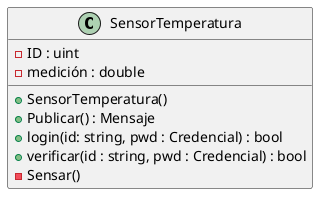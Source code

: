 @startuml

/'
' skinparam classAttributeIconSize 0
'/

class SensorTemperatura {
        - ID : uint
        - medición : double

        + SensorTemperatura()
        + Publicar() : Mensaje
        + login(id: string, pwd : Credencial) : bool
        + verificar(id : string, pwd : Credencial) : bool
        - Sensar()
}

@enduml
@startuml(id=PACKAGE)
!$Business  = "Logica de Negocio"
!$Entities  = "Entidades"

package "$Business" {
        package "$Entities" {
                class SensorTemperatura {
                        - ID : uint
                        - medición : double

                        + SensorTemperatura()
                        + Publicar() : Mensaje
                        + verificar(id : string, pwd : Credencial) : bool
                        + Medicion() : double
                        - Sensar()
                }
        }
}

@enduml
